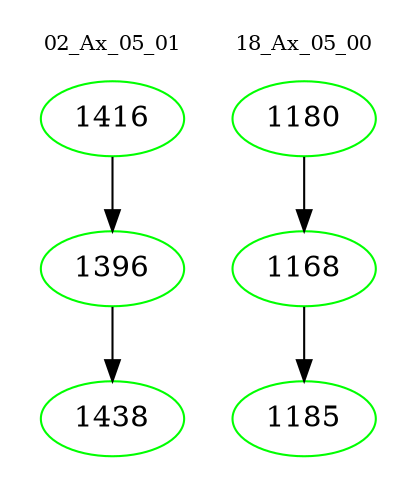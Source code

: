 digraph{
subgraph cluster_0 {
color = white
label = "02_Ax_05_01";
fontsize=10;
T0_1416 [label="1416", color="green"]
T0_1416 -> T0_1396 [color="black"]
T0_1396 [label="1396", color="green"]
T0_1396 -> T0_1438 [color="black"]
T0_1438 [label="1438", color="green"]
}
subgraph cluster_1 {
color = white
label = "18_Ax_05_00";
fontsize=10;
T1_1180 [label="1180", color="green"]
T1_1180 -> T1_1168 [color="black"]
T1_1168 [label="1168", color="green"]
T1_1168 -> T1_1185 [color="black"]
T1_1185 [label="1185", color="green"]
}
}
